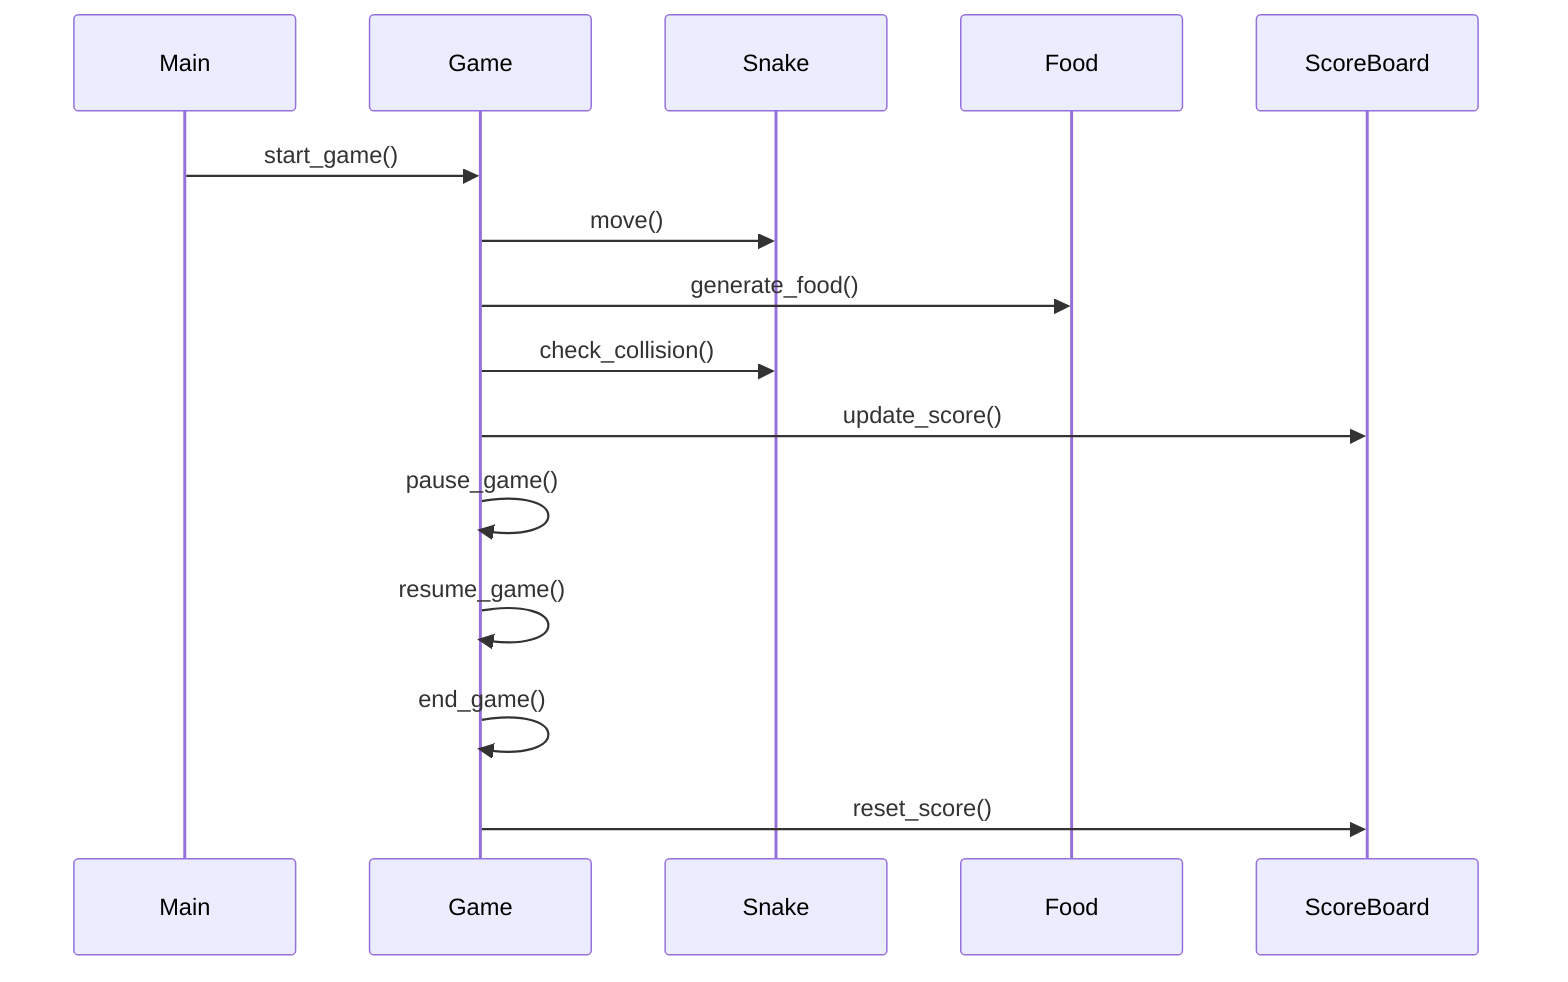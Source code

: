 sequenceDiagram
    participant M as Main
    participant G as Game
    participant S as Snake
    participant F as Food
    participant SB as ScoreBoard
    M->>G: start_game()
    G->>S: move()
    G->>F: generate_food()
    G->>S: check_collision()
    G->>SB: update_score()
    G->>G: pause_game()
    G->>G: resume_game()
    G->>G: end_game()
    G->>SB: reset_score()